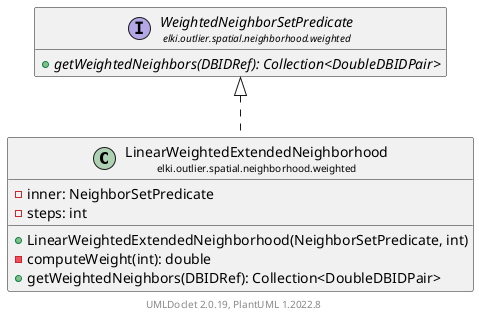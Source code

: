 @startuml
    remove .*\.(Instance|Par|Parameterizer|Factory)$
    set namespaceSeparator none
    hide empty fields
    hide empty methods

    class "<size:14>LinearWeightedExtendedNeighborhood\n<size:10>elki.outlier.spatial.neighborhood.weighted" as elki.outlier.spatial.neighborhood.weighted.LinearWeightedExtendedNeighborhood [[LinearWeightedExtendedNeighborhood.html]] {
        -inner: NeighborSetPredicate
        -steps: int
        +LinearWeightedExtendedNeighborhood(NeighborSetPredicate, int)
        -computeWeight(int): double
        +getWeightedNeighbors(DBIDRef): Collection<DoubleDBIDPair>
    }

    interface "<size:14>WeightedNeighborSetPredicate\n<size:10>elki.outlier.spatial.neighborhood.weighted" as elki.outlier.spatial.neighborhood.weighted.WeightedNeighborSetPredicate [[WeightedNeighborSetPredicate.html]] {
        {abstract} +getWeightedNeighbors(DBIDRef): Collection<DoubleDBIDPair>
    }
    class "<size:14>LinearWeightedExtendedNeighborhood.Factory\n<size:10>elki.outlier.spatial.neighborhood.weighted" as elki.outlier.spatial.neighborhood.weighted.LinearWeightedExtendedNeighborhood.Factory<O> [[LinearWeightedExtendedNeighborhood.Factory.html]]

    elki.outlier.spatial.neighborhood.weighted.WeightedNeighborSetPredicate <|.. elki.outlier.spatial.neighborhood.weighted.LinearWeightedExtendedNeighborhood
    elki.outlier.spatial.neighborhood.weighted.LinearWeightedExtendedNeighborhood +-- elki.outlier.spatial.neighborhood.weighted.LinearWeightedExtendedNeighborhood.Factory

    center footer UMLDoclet 2.0.19, PlantUML 1.2022.8
@enduml

